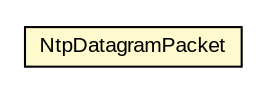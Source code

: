 #!/usr/local/bin/dot
#
# Class diagram 
# Generated by UMLGraph version 5.3 (http://www.umlgraph.org/)
#

digraph G {
	edge [fontname="arial",fontsize=10,labelfontname="arial",labelfontsize=10];
	node [fontname="arial",fontsize=10,shape=plaintext];
	nodesep=0.25;
	ranksep=0.5;
	// org.coach.tracing.service.ntp.NtpDatagramPacket
	c60659 [label=<<table title="org.coach.tracing.service.ntp.NtpDatagramPacket" border="0" cellborder="1" cellspacing="0" cellpadding="2" port="p" bgcolor="lemonChiffon" href="./NtpDatagramPacket.html">
		<tr><td><table border="0" cellspacing="0" cellpadding="1">
<tr><td align="center" balign="center"> NtpDatagramPacket </td></tr>
		</table></td></tr>
		</table>>, fontname="arial", fontcolor="black", fontsize=10.0];
}


